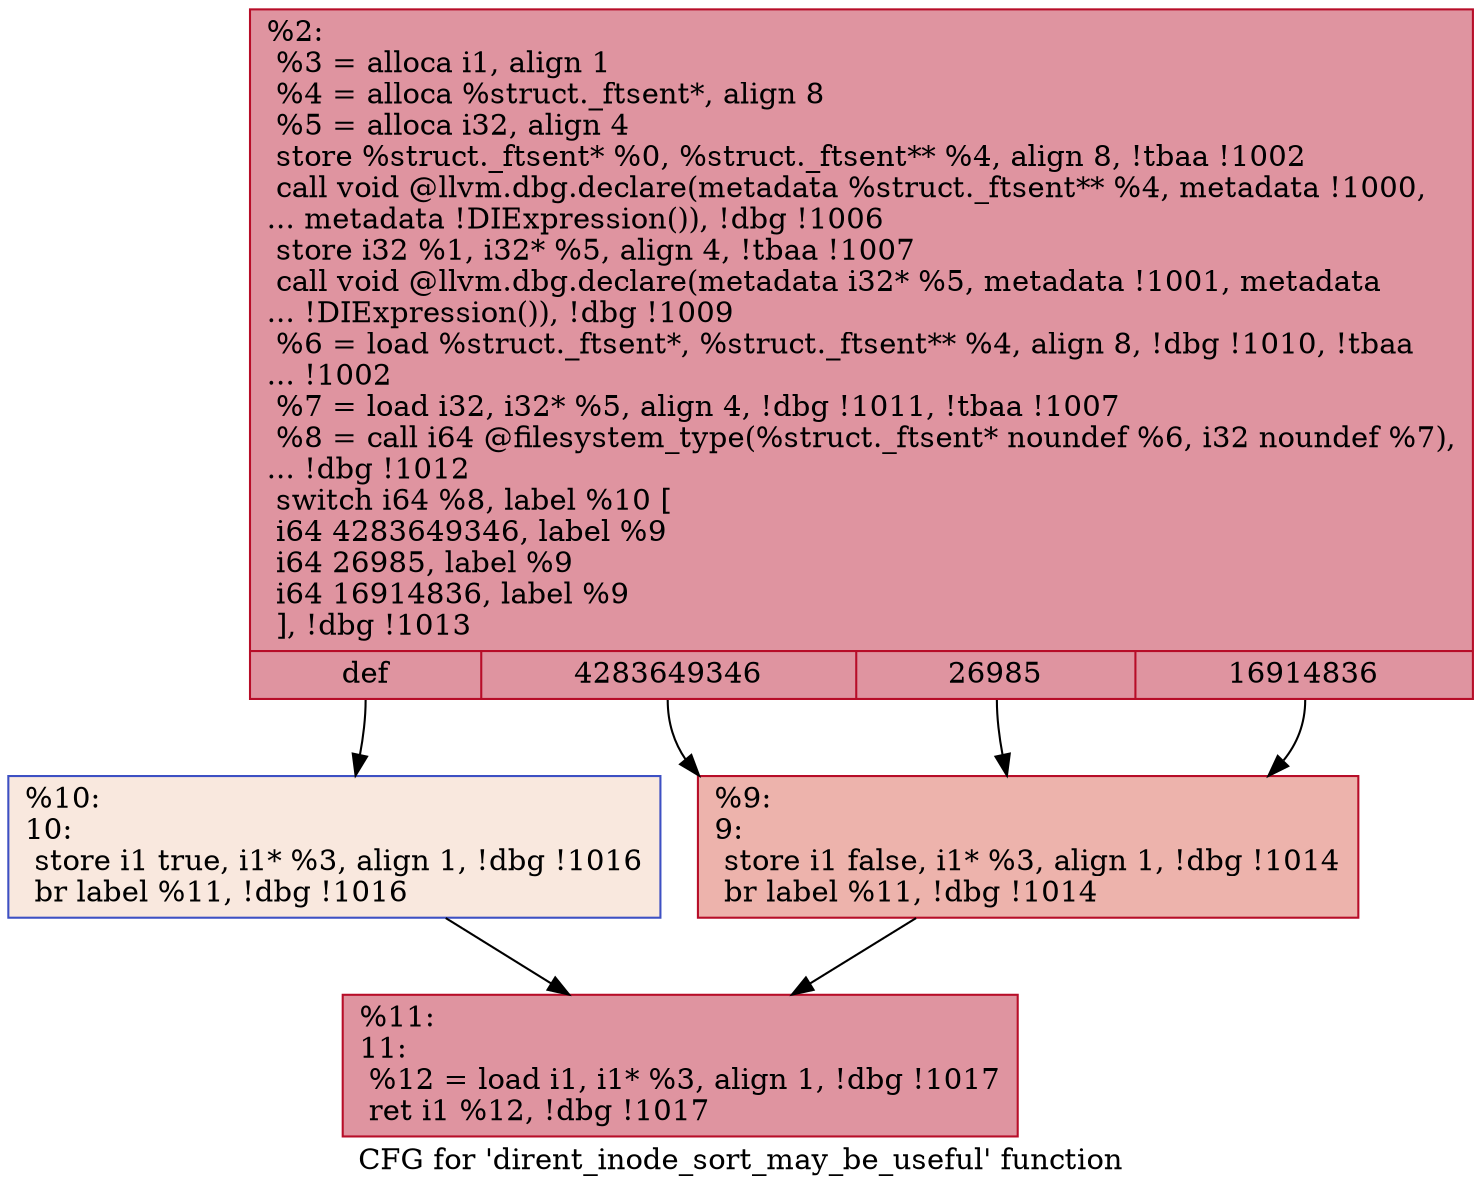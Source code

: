 digraph "CFG for 'dirent_inode_sort_may_be_useful' function" {
	label="CFG for 'dirent_inode_sort_may_be_useful' function";

	Node0x21af3d0 [shape=record,color="#b70d28ff", style=filled, fillcolor="#b70d2870",label="{%2:\l  %3 = alloca i1, align 1\l  %4 = alloca %struct._ftsent*, align 8\l  %5 = alloca i32, align 4\l  store %struct._ftsent* %0, %struct._ftsent** %4, align 8, !tbaa !1002\l  call void @llvm.dbg.declare(metadata %struct._ftsent** %4, metadata !1000,\l... metadata !DIExpression()), !dbg !1006\l  store i32 %1, i32* %5, align 4, !tbaa !1007\l  call void @llvm.dbg.declare(metadata i32* %5, metadata !1001, metadata\l... !DIExpression()), !dbg !1009\l  %6 = load %struct._ftsent*, %struct._ftsent** %4, align 8, !dbg !1010, !tbaa\l... !1002\l  %7 = load i32, i32* %5, align 4, !dbg !1011, !tbaa !1007\l  %8 = call i64 @filesystem_type(%struct._ftsent* noundef %6, i32 noundef %7),\l... !dbg !1012\l  switch i64 %8, label %10 [\l    i64 4283649346, label %9\l    i64 26985, label %9\l    i64 16914836, label %9\l  ], !dbg !1013\l|{<s0>def|<s1>4283649346|<s2>26985|<s3>16914836}}"];
	Node0x21af3d0:s0 -> Node0x21af4a0;
	Node0x21af3d0:s1 -> Node0x21af450;
	Node0x21af3d0:s2 -> Node0x21af450;
	Node0x21af3d0:s3 -> Node0x21af450;
	Node0x21af450 [shape=record,color="#b70d28ff", style=filled, fillcolor="#d6524470",label="{%9:\l9:                                                \l  store i1 false, i1* %3, align 1, !dbg !1014\l  br label %11, !dbg !1014\l}"];
	Node0x21af450 -> Node0x21af4f0;
	Node0x21af4a0 [shape=record,color="#3d50c3ff", style=filled, fillcolor="#f2cab570",label="{%10:\l10:                                               \l  store i1 true, i1* %3, align 1, !dbg !1016\l  br label %11, !dbg !1016\l}"];
	Node0x21af4a0 -> Node0x21af4f0;
	Node0x21af4f0 [shape=record,color="#b70d28ff", style=filled, fillcolor="#b70d2870",label="{%11:\l11:                                               \l  %12 = load i1, i1* %3, align 1, !dbg !1017\l  ret i1 %12, !dbg !1017\l}"];
}
